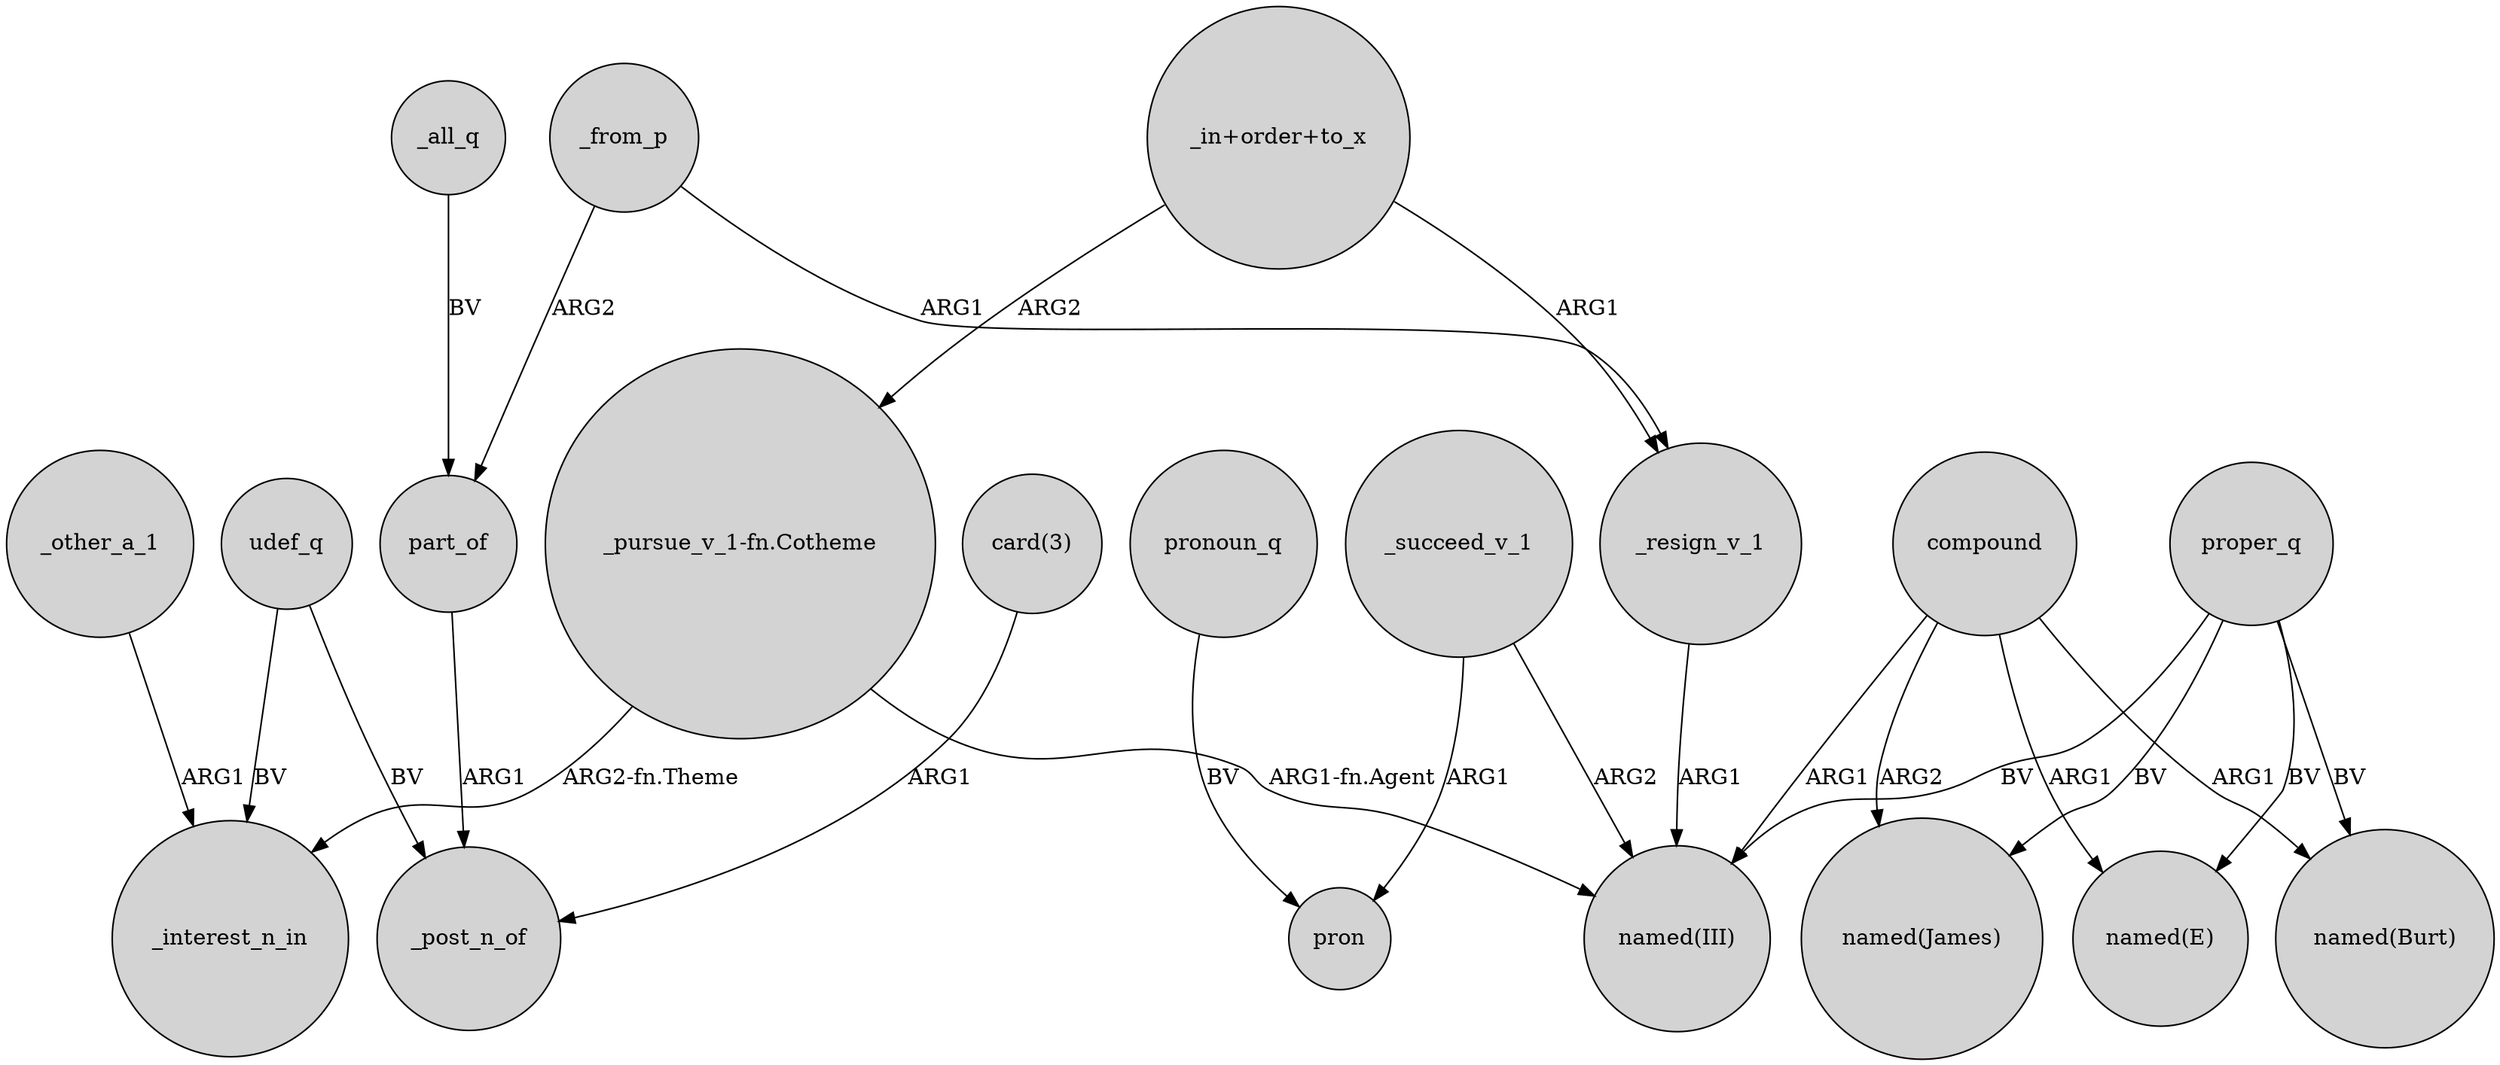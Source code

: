 digraph {
	node [shape=circle style=filled]
	_succeed_v_1 -> "named(III)" [label=ARG2]
	part_of -> _post_n_of [label=ARG1]
	"_in+order+to_x" -> _resign_v_1 [label=ARG1]
	_all_q -> part_of [label=BV]
	_other_a_1 -> _interest_n_in [label=ARG1]
	"_in+order+to_x" -> "_pursue_v_1-fn.Cotheme" [label=ARG2]
	compound -> "named(James)" [label=ARG2]
	_resign_v_1 -> "named(III)" [label=ARG1]
	udef_q -> _interest_n_in [label=BV]
	proper_q -> "named(E)" [label=BV]
	proper_q -> "named(Burt)" [label=BV]
	pronoun_q -> pron [label=BV]
	_from_p -> part_of [label=ARG2]
	_from_p -> _resign_v_1 [label=ARG1]
	_succeed_v_1 -> pron [label=ARG1]
	proper_q -> "named(James)" [label=BV]
	"card(3)" -> _post_n_of [label=ARG1]
	"_pursue_v_1-fn.Cotheme" -> _interest_n_in [label="ARG2-fn.Theme"]
	compound -> "named(Burt)" [label=ARG1]
	compound -> "named(E)" [label=ARG1]
	proper_q -> "named(III)" [label=BV]
	compound -> "named(III)" [label=ARG1]
	"_pursue_v_1-fn.Cotheme" -> "named(III)" [label="ARG1-fn.Agent"]
	udef_q -> _post_n_of [label=BV]
}
